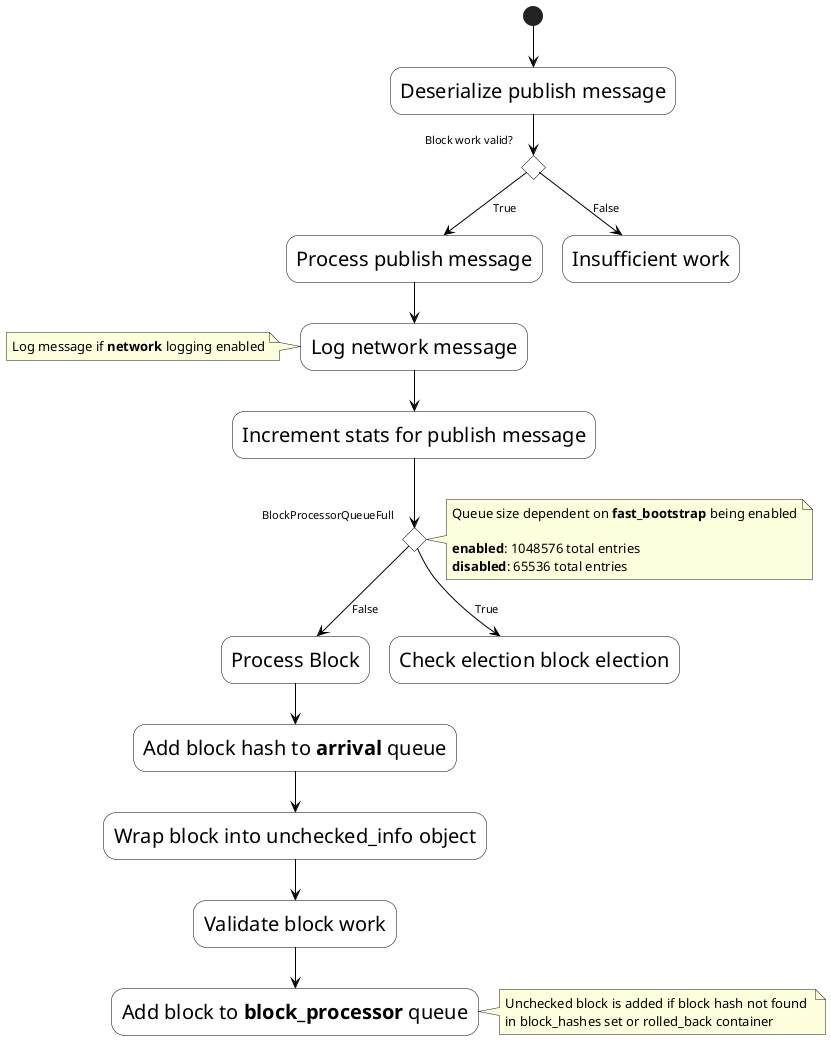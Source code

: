 @startuml

skinparam TitleFontSize 30
skinparam ActivityFontSize 20
skinparam ActivityBackgroundColor #FFFFFF
skinparam ArrowColor Black
skinparam ActivityBorderColor Black

(*)--> "Deserialize publish message"
if Block work valid?
    -->[True] Process publish message
    --> Log network message
    note left
    Log message if **network** logging enabled
    end note
    --> Increment stats for publish message
    if BlockProcessorQueueFull
        note right
        Queue size dependent on **fast_bootstrap** being enabled
        
        **enabled**: 1048576 total entries
        **disabled**: 65536 total entries
        end note
        -->[False] Process Block
        --> Add block hash to **arrival** queue
        --> Wrap block into unchecked_info object
        --> Validate block work
        --> Add block to **block_processor** queue
        note right
        Unchecked block is added if block hash not found 
        in block_hashes set or rolled_back container
        end note
    else
        -->[True] Check election block election
    end if
else
    -->[False] Insufficient work
end if

@enduml

